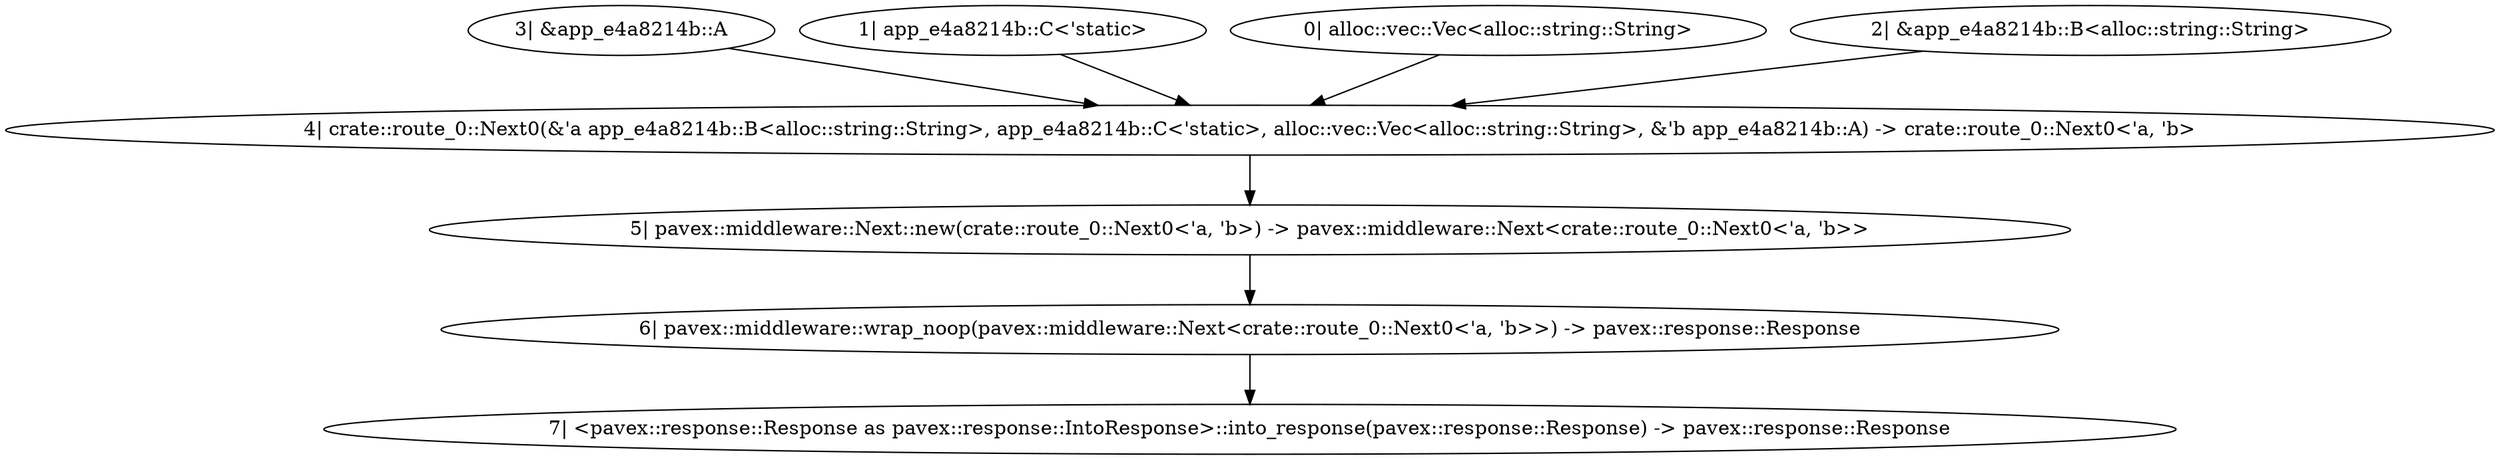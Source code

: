 digraph "GET / - 0" {
    0 [ label = "6| pavex::middleware::wrap_noop(pavex::middleware::Next<crate::route_0::Next0<'a, 'b>>) -> pavex::response::Response"]
    1 [ label = "5| pavex::middleware::Next::new(crate::route_0::Next0<'a, 'b>) -> pavex::middleware::Next<crate::route_0::Next0<'a, 'b>>"]
    2 [ label = "4| crate::route_0::Next0(&'a app_e4a8214b::B<alloc::string::String>, app_e4a8214b::C<'static>, alloc::vec::Vec<alloc::string::String>, &'b app_e4a8214b::A) -> crate::route_0::Next0<'a, 'b>"]
    3 [ label = "3| &app_e4a8214b::A"]
    4 [ label = "1| app_e4a8214b::C<'static>"]
    5 [ label = "0| alloc::vec::Vec<alloc::string::String>"]
    7 [ label = "7| <pavex::response::Response as pavex::response::IntoResponse>::into_response(pavex::response::Response) -> pavex::response::Response"]
    8 [ label = "2| &app_e4a8214b::B<alloc::string::String>"]
    1 -> 0 [ ]
    2 -> 1 [ ]
    5 -> 2 [ ]
    4 -> 2 [ ]
    3 -> 2 [ ]
    0 -> 7 [ ]
    8 -> 2 [ ]
}

digraph "GET / - 1" {
    0 [ label = "4| app_e4a8214b::handler(&app_e4a8214b::A, &app_e4a8214b::B<alloc::string::String>, app_e4a8214b::C<'static>, alloc::vec::Vec<alloc::string::String>) -> pavex::response::Response"]
    1 [ label = "3| &app_e4a8214b::B<alloc::string::String>"]
    3 [ label = "1| app_e4a8214b::C<'static>"]
    4 [ label = "0| alloc::vec::Vec<alloc::string::String>"]
    5 [ label = "5| <pavex::response::Response as pavex::response::IntoResponse>::into_response(pavex::response::Response) -> pavex::response::Response"]
    6 [ label = "2| &app_e4a8214b::A"]
    4 -> 0 [ ]
    3 -> 0 [ ]
    1 -> 0 [ ]
    0 -> 5 [ ]
    6 -> 0 [ ]
}

digraph "* / - 0" {
    0 [ label = "3| pavex::middleware::wrap_noop(pavex::middleware::Next<crate::route_1::Next0<'a>>) -> pavex::response::Response"]
    1 [ label = "2| pavex::middleware::Next::new(crate::route_1::Next0<'a>) -> pavex::middleware::Next<crate::route_1::Next0<'a>>"]
    2 [ label = "1| crate::route_1::Next0(&'a pavex::router::AllowedMethods) -> crate::route_1::Next0<'a>"]
    4 [ label = "4| <pavex::response::Response as pavex::response::IntoResponse>::into_response(pavex::response::Response) -> pavex::response::Response"]
    5 [ label = "0| &pavex::router::AllowedMethods"]
    1 -> 0 [ ]
    2 -> 1 [ ]
    0 -> 4 [ ]
    5 -> 2 [ ]
}

digraph "* / - 1" {
    0 [ label = "1| pavex::router::default_fallback(&pavex::router::AllowedMethods) -> pavex::response::Response"]
    2 [ label = "2| <pavex::response::Response as pavex::response::IntoResponse>::into_response(pavex::response::Response) -> pavex::response::Response"]
    3 [ label = "0| &pavex::router::AllowedMethods"]
    0 -> 2 [ ]
    3 -> 0 [ ]
}

digraph app_state {
    0 [ label = "4| crate::ApplicationState(app_e4a8214b::A, app_e4a8214b::C<'static>, alloc::vec::Vec<alloc::string::String>, app_e4a8214b::B<alloc::string::String>) -> crate::ApplicationState"]
    1 [ label = "3| app_e4a8214b::A"]
    2 [ label = "2| app_e4a8214b::C<'static>"]
    3 [ label = "1| alloc::vec::Vec<alloc::string::String>"]
    4 [ label = "0| app_e4a8214b::B<alloc::string::String>"]
    4 -> 0 [ ]
    3 -> 0 [ ]
    2 -> 0 [ ]
    1 -> 0 [ ]
}
